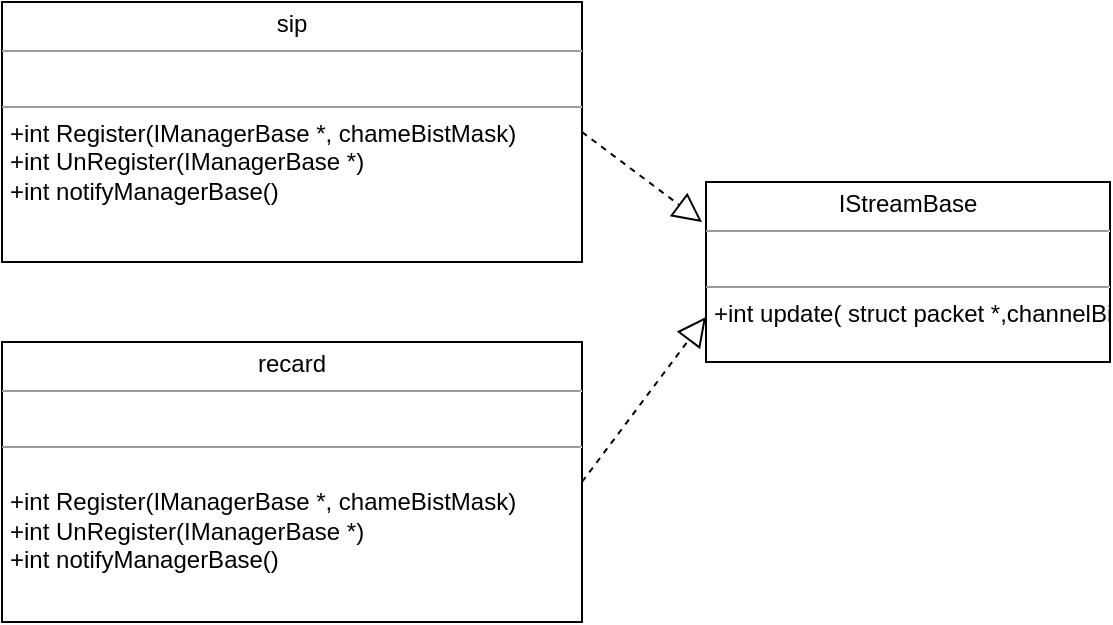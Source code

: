<mxfile version="10.9.5" type="github"><diagram name="Page-1" id="c4acf3e9-155e-7222-9cf6-157b1a14988f"><mxGraphModel dx="1094" dy="550" grid="1" gridSize="10" guides="1" tooltips="1" connect="1" arrows="1" fold="1" page="1" pageScale="1" pageWidth="850" pageHeight="1100" background="#ffffff" math="0" shadow="0"><root><mxCell id="0"/><mxCell id="1" parent="0"/><mxCell id="OziMw-vRDMhJo8tHJkSu-1" value="&lt;p style=&quot;margin: 0px ; margin-top: 4px ; text-align: center&quot;&gt;&lt;span style=&quot;text-align: left&quot;&gt;recard&lt;/span&gt;&lt;br&gt;&lt;/p&gt;&lt;hr size=&quot;1&quot;&gt;&lt;p style=&quot;margin: 0px ; margin-left: 4px&quot;&gt;&lt;br&gt;&lt;/p&gt;&lt;hr size=&quot;1&quot;&gt;&lt;p style=&quot;margin: 0px ; margin-left: 4px&quot;&gt;&lt;br&gt;&lt;/p&gt;&lt;p style=&quot;margin: 0px 0px 0px 4px&quot;&gt;+int Register(IManagerBase *, chameBistMask)&lt;/p&gt;&lt;p style=&quot;margin: 0px 0px 0px 4px&quot;&gt;+int UnRegister(IManagerBase *)&lt;/p&gt;&lt;p style=&quot;margin: 0px 0px 0px 4px&quot;&gt;+int notifyManagerBase()&lt;/p&gt;" style="verticalAlign=top;align=left;overflow=fill;fontSize=12;fontFamily=Helvetica;html=1;rounded=0;shadow=0;comic=0;labelBackgroundColor=none;strokeColor=#000000;strokeWidth=1;fillColor=#ffffff;" vertex="1" parent="1"><mxGeometry x="20" y="180" width="290" height="140" as="geometry"/></mxCell><mxCell id="OziMw-vRDMhJo8tHJkSu-2" value="&lt;p style=&quot;margin: 0px ; margin-top: 4px ; text-align: center&quot;&gt;&lt;span style=&quot;text-align: left&quot;&gt;sip&lt;/span&gt;&lt;br&gt;&lt;/p&gt;&lt;hr size=&quot;1&quot;&gt;&lt;p style=&quot;margin: 0px 0px 0px 4px&quot;&gt;&lt;br&gt;&lt;/p&gt;&lt;hr size=&quot;1&quot;&gt;&lt;p style=&quot;margin: 0px 0px 0px 4px&quot;&gt;+int Register(IManagerBase *, chameBistMask)&lt;/p&gt;&lt;p style=&quot;margin: 0px 0px 0px 4px&quot;&gt;+int UnRegister(IManagerBase *)&lt;/p&gt;&lt;p style=&quot;margin: 0px 0px 0px 4px&quot;&gt;+int notifyManagerBase()&lt;/p&gt;&lt;p style=&quot;margin: 0px ; margin-left: 4px&quot;&gt;&lt;br&gt;&lt;/p&gt;" style="verticalAlign=top;align=left;overflow=fill;fontSize=12;fontFamily=Helvetica;html=1;rounded=0;shadow=0;comic=0;labelBackgroundColor=none;strokeColor=#000000;strokeWidth=1;fillColor=#ffffff;" vertex="1" parent="1"><mxGeometry x="20" y="10" width="290" height="130" as="geometry"/></mxCell><mxCell id="OziMw-vRDMhJo8tHJkSu-3" value="&lt;p style=&quot;margin: 0px ; margin-top: 4px ; text-align: center&quot;&gt;&lt;span style=&quot;text-align: left&quot;&gt;IStreamBase&lt;/span&gt;&lt;br&gt;&lt;/p&gt;&lt;hr size=&quot;1&quot;&gt;&lt;p style=&quot;margin: 0px ; margin-left: 4px&quot;&gt;&lt;br&gt;&lt;/p&gt;&lt;hr size=&quot;1&quot;&gt;&lt;p style=&quot;margin: 0px ; margin-left: 4px&quot;&gt;+&lt;span&gt;int update( struct packet *,channelBitmask)&lt;/span&gt;&lt;/p&gt;&lt;p style=&quot;margin: 0px ; margin-left: 4px&quot;&gt;&lt;br&gt;&lt;/p&gt;" style="verticalAlign=top;align=left;overflow=fill;fontSize=12;fontFamily=Helvetica;html=1;rounded=0;shadow=0;comic=0;labelBackgroundColor=none;strokeColor=#000000;strokeWidth=1;fillColor=#ffffff;" vertex="1" parent="1"><mxGeometry x="372" y="100" width="202" height="90" as="geometry"/></mxCell><mxCell id="OziMw-vRDMhJo8tHJkSu-4" value="" style="endArrow=block;dashed=1;endFill=0;endSize=12;html=1;exitX=1;exitY=0.5;exitDx=0;exitDy=0;" edge="1" parent="1" source="OziMw-vRDMhJo8tHJkSu-2"><mxGeometry width="160" relative="1" as="geometry"><mxPoint x="430" y="-115" as="sourcePoint"/><mxPoint x="370" y="120" as="targetPoint"/></mxGeometry></mxCell><mxCell id="OziMw-vRDMhJo8tHJkSu-5" value="" style="endArrow=block;dashed=1;endFill=0;endSize=12;html=1;exitX=1;exitY=0.5;exitDx=0;exitDy=0;entryX=0;entryY=0.75;entryDx=0;entryDy=0;" edge="1" parent="1" source="OziMw-vRDMhJo8tHJkSu-1" target="OziMw-vRDMhJo8tHJkSu-3"><mxGeometry width="160" relative="1" as="geometry"><mxPoint x="240" y="120" as="sourcePoint"/><mxPoint x="380" y="130" as="targetPoint"/></mxGeometry></mxCell></root></mxGraphModel></diagram></mxfile>